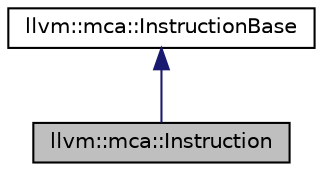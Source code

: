 digraph "llvm::mca::Instruction"
{
 // LATEX_PDF_SIZE
  bgcolor="transparent";
  edge [fontname="Helvetica",fontsize="10",labelfontname="Helvetica",labelfontsize="10"];
  node [fontname="Helvetica",fontsize="10",shape="box"];
  Node1 [label="llvm::mca::Instruction",height=0.2,width=0.4,color="black", fillcolor="grey75", style="filled", fontcolor="black",tooltip="An instruction propagated through the simulated instruction pipeline."];
  Node2 -> Node1 [dir="back",color="midnightblue",fontsize="10",style="solid",fontname="Helvetica"];
  Node2 [label="llvm::mca::InstructionBase",height=0.2,width=0.4,color="black",URL="$classllvm_1_1mca_1_1InstructionBase.html",tooltip="Base class for instructions consumed by the simulation pipeline."];
}
